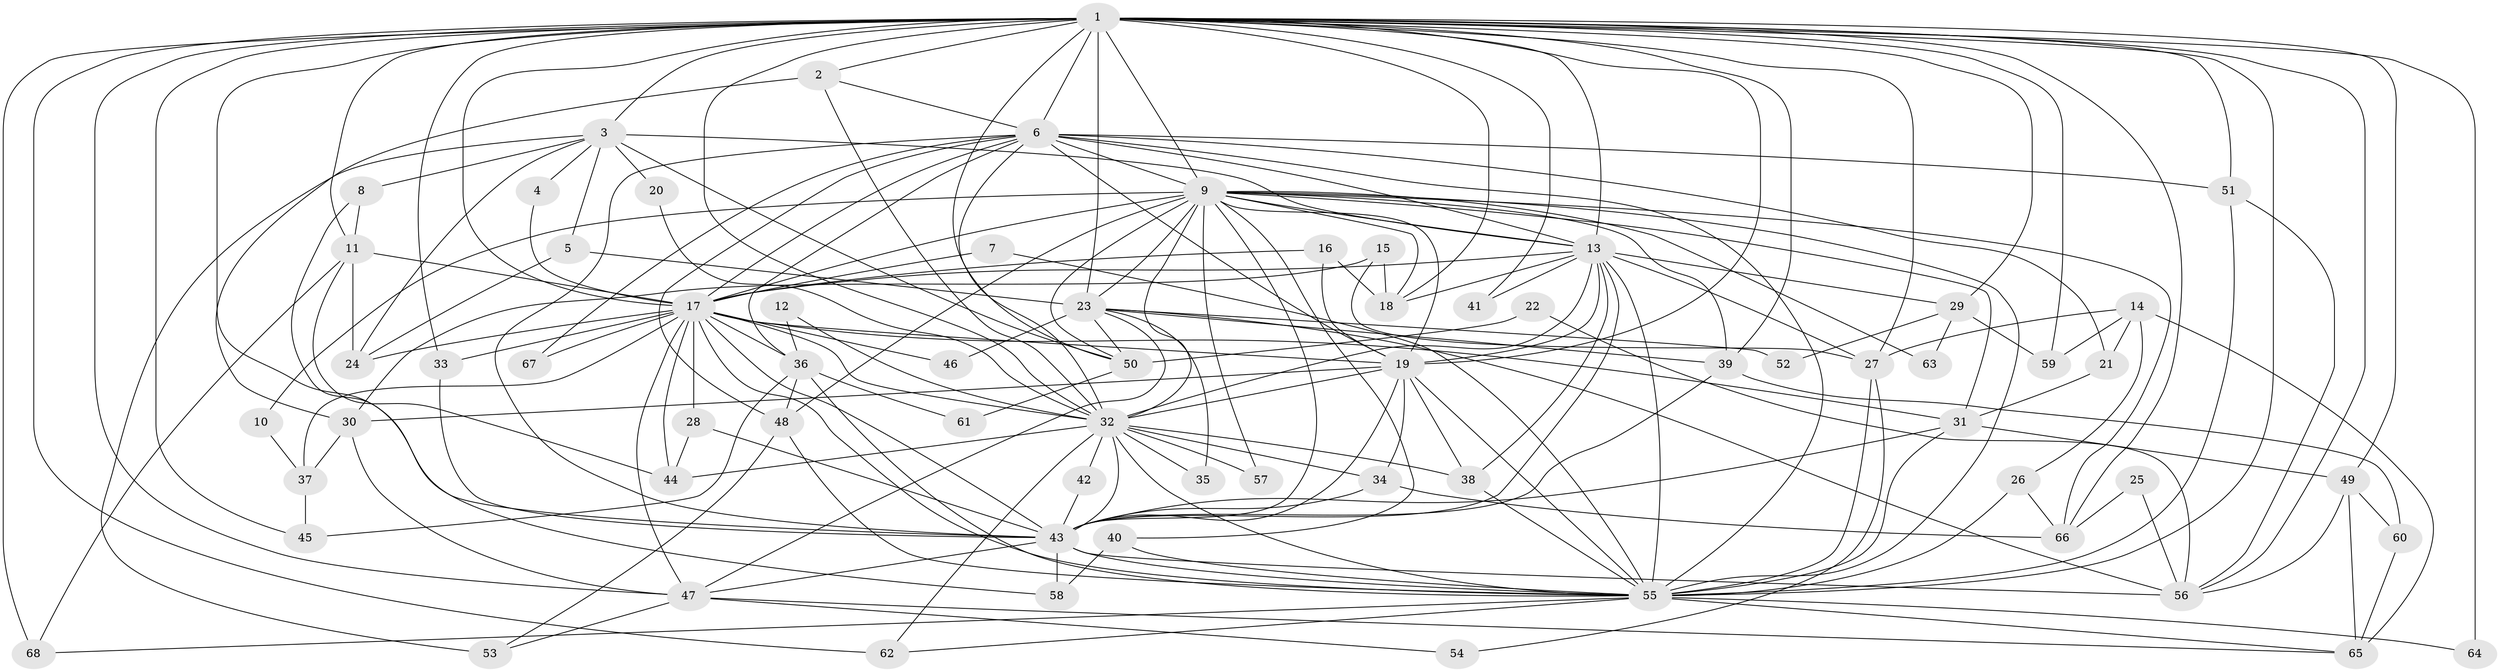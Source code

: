 // original degree distribution, {27: 0.014814814814814815, 24: 0.014814814814814815, 22: 0.007407407407407408, 26: 0.007407407407407408, 20: 0.007407407407407408, 17: 0.007407407407407408, 15: 0.007407407407407408, 21: 0.007407407407407408, 4: 0.05185185185185185, 3: 0.14814814814814814, 2: 0.5851851851851851, 6: 0.022222222222222223, 10: 0.007407407407407408, 8: 0.014814814814814815, 7: 0.022222222222222223, 11: 0.007407407407407408, 5: 0.06666666666666667}
// Generated by graph-tools (version 1.1) at 2025/01/03/09/25 03:01:17]
// undirected, 68 vertices, 194 edges
graph export_dot {
graph [start="1"]
  node [color=gray90,style=filled];
  1;
  2;
  3;
  4;
  5;
  6;
  7;
  8;
  9;
  10;
  11;
  12;
  13;
  14;
  15;
  16;
  17;
  18;
  19;
  20;
  21;
  22;
  23;
  24;
  25;
  26;
  27;
  28;
  29;
  30;
  31;
  32;
  33;
  34;
  35;
  36;
  37;
  38;
  39;
  40;
  41;
  42;
  43;
  44;
  45;
  46;
  47;
  48;
  49;
  50;
  51;
  52;
  53;
  54;
  55;
  56;
  57;
  58;
  59;
  60;
  61;
  62;
  63;
  64;
  65;
  66;
  67;
  68;
  1 -- 2 [weight=1.0];
  1 -- 3 [weight=2.0];
  1 -- 6 [weight=3.0];
  1 -- 9 [weight=3.0];
  1 -- 11 [weight=2.0];
  1 -- 13 [weight=3.0];
  1 -- 17 [weight=3.0];
  1 -- 18 [weight=1.0];
  1 -- 19 [weight=2.0];
  1 -- 23 [weight=2.0];
  1 -- 27 [weight=2.0];
  1 -- 29 [weight=1.0];
  1 -- 32 [weight=2.0];
  1 -- 33 [weight=2.0];
  1 -- 39 [weight=1.0];
  1 -- 41 [weight=2.0];
  1 -- 43 [weight=3.0];
  1 -- 45 [weight=1.0];
  1 -- 47 [weight=1.0];
  1 -- 49 [weight=1.0];
  1 -- 50 [weight=1.0];
  1 -- 51 [weight=1.0];
  1 -- 55 [weight=2.0];
  1 -- 56 [weight=1.0];
  1 -- 59 [weight=1.0];
  1 -- 62 [weight=1.0];
  1 -- 64 [weight=2.0];
  1 -- 66 [weight=1.0];
  1 -- 68 [weight=1.0];
  2 -- 6 [weight=1.0];
  2 -- 30 [weight=1.0];
  2 -- 32 [weight=1.0];
  3 -- 4 [weight=1.0];
  3 -- 5 [weight=1.0];
  3 -- 8 [weight=1.0];
  3 -- 13 [weight=1.0];
  3 -- 20 [weight=1.0];
  3 -- 24 [weight=1.0];
  3 -- 50 [weight=1.0];
  3 -- 53 [weight=1.0];
  4 -- 17 [weight=1.0];
  5 -- 23 [weight=1.0];
  5 -- 24 [weight=1.0];
  6 -- 9 [weight=1.0];
  6 -- 13 [weight=1.0];
  6 -- 17 [weight=1.0];
  6 -- 19 [weight=2.0];
  6 -- 21 [weight=1.0];
  6 -- 32 [weight=2.0];
  6 -- 36 [weight=1.0];
  6 -- 43 [weight=2.0];
  6 -- 48 [weight=1.0];
  6 -- 51 [weight=1.0];
  6 -- 55 [weight=2.0];
  6 -- 67 [weight=1.0];
  7 -- 17 [weight=1.0];
  7 -- 55 [weight=1.0];
  8 -- 11 [weight=1.0];
  8 -- 58 [weight=1.0];
  9 -- 10 [weight=1.0];
  9 -- 13 [weight=1.0];
  9 -- 17 [weight=2.0];
  9 -- 18 [weight=1.0];
  9 -- 19 [weight=1.0];
  9 -- 23 [weight=1.0];
  9 -- 31 [weight=1.0];
  9 -- 32 [weight=1.0];
  9 -- 39 [weight=1.0];
  9 -- 40 [weight=1.0];
  9 -- 43 [weight=1.0];
  9 -- 48 [weight=1.0];
  9 -- 50 [weight=1.0];
  9 -- 55 [weight=1.0];
  9 -- 57 [weight=1.0];
  9 -- 63 [weight=1.0];
  9 -- 66 [weight=1.0];
  10 -- 37 [weight=1.0];
  11 -- 17 [weight=1.0];
  11 -- 24 [weight=1.0];
  11 -- 44 [weight=1.0];
  11 -- 68 [weight=1.0];
  12 -- 32 [weight=1.0];
  12 -- 36 [weight=1.0];
  13 -- 17 [weight=1.0];
  13 -- 18 [weight=1.0];
  13 -- 19 [weight=1.0];
  13 -- 27 [weight=1.0];
  13 -- 29 [weight=2.0];
  13 -- 32 [weight=1.0];
  13 -- 38 [weight=1.0];
  13 -- 41 [weight=1.0];
  13 -- 43 [weight=1.0];
  13 -- 55 [weight=1.0];
  14 -- 21 [weight=1.0];
  14 -- 26 [weight=1.0];
  14 -- 27 [weight=1.0];
  14 -- 59 [weight=1.0];
  14 -- 65 [weight=1.0];
  15 -- 18 [weight=1.0];
  15 -- 27 [weight=1.0];
  15 -- 30 [weight=1.0];
  16 -- 17 [weight=1.0];
  16 -- 18 [weight=1.0];
  16 -- 19 [weight=1.0];
  17 -- 19 [weight=1.0];
  17 -- 24 [weight=1.0];
  17 -- 28 [weight=1.0];
  17 -- 31 [weight=1.0];
  17 -- 32 [weight=1.0];
  17 -- 33 [weight=1.0];
  17 -- 36 [weight=2.0];
  17 -- 37 [weight=2.0];
  17 -- 43 [weight=1.0];
  17 -- 44 [weight=1.0];
  17 -- 46 [weight=1.0];
  17 -- 47 [weight=1.0];
  17 -- 55 [weight=1.0];
  17 -- 67 [weight=1.0];
  19 -- 30 [weight=1.0];
  19 -- 32 [weight=2.0];
  19 -- 34 [weight=1.0];
  19 -- 38 [weight=1.0];
  19 -- 43 [weight=1.0];
  19 -- 55 [weight=1.0];
  20 -- 32 [weight=1.0];
  21 -- 31 [weight=1.0];
  22 -- 50 [weight=1.0];
  22 -- 56 [weight=1.0];
  23 -- 35 [weight=1.0];
  23 -- 39 [weight=1.0];
  23 -- 46 [weight=1.0];
  23 -- 47 [weight=1.0];
  23 -- 50 [weight=1.0];
  23 -- 52 [weight=1.0];
  23 -- 56 [weight=1.0];
  25 -- 56 [weight=1.0];
  25 -- 66 [weight=1.0];
  26 -- 55 [weight=1.0];
  26 -- 66 [weight=1.0];
  27 -- 54 [weight=1.0];
  27 -- 55 [weight=2.0];
  28 -- 43 [weight=1.0];
  28 -- 44 [weight=1.0];
  29 -- 52 [weight=1.0];
  29 -- 59 [weight=1.0];
  29 -- 63 [weight=1.0];
  30 -- 37 [weight=1.0];
  30 -- 47 [weight=1.0];
  31 -- 43 [weight=1.0];
  31 -- 49 [weight=1.0];
  31 -- 55 [weight=1.0];
  32 -- 34 [weight=2.0];
  32 -- 35 [weight=1.0];
  32 -- 38 [weight=1.0];
  32 -- 42 [weight=2.0];
  32 -- 43 [weight=1.0];
  32 -- 44 [weight=1.0];
  32 -- 55 [weight=2.0];
  32 -- 57 [weight=1.0];
  32 -- 62 [weight=1.0];
  33 -- 43 [weight=1.0];
  34 -- 43 [weight=1.0];
  34 -- 66 [weight=1.0];
  36 -- 45 [weight=1.0];
  36 -- 48 [weight=1.0];
  36 -- 55 [weight=1.0];
  36 -- 61 [weight=1.0];
  37 -- 45 [weight=1.0];
  38 -- 55 [weight=1.0];
  39 -- 43 [weight=1.0];
  39 -- 60 [weight=1.0];
  40 -- 55 [weight=1.0];
  40 -- 58 [weight=1.0];
  42 -- 43 [weight=1.0];
  43 -- 47 [weight=1.0];
  43 -- 55 [weight=2.0];
  43 -- 56 [weight=1.0];
  43 -- 58 [weight=1.0];
  47 -- 53 [weight=1.0];
  47 -- 54 [weight=1.0];
  47 -- 65 [weight=1.0];
  48 -- 53 [weight=1.0];
  48 -- 55 [weight=1.0];
  49 -- 56 [weight=1.0];
  49 -- 60 [weight=1.0];
  49 -- 65 [weight=1.0];
  50 -- 61 [weight=1.0];
  51 -- 55 [weight=1.0];
  51 -- 56 [weight=1.0];
  55 -- 62 [weight=1.0];
  55 -- 64 [weight=1.0];
  55 -- 65 [weight=1.0];
  55 -- 68 [weight=1.0];
  60 -- 65 [weight=1.0];
}
